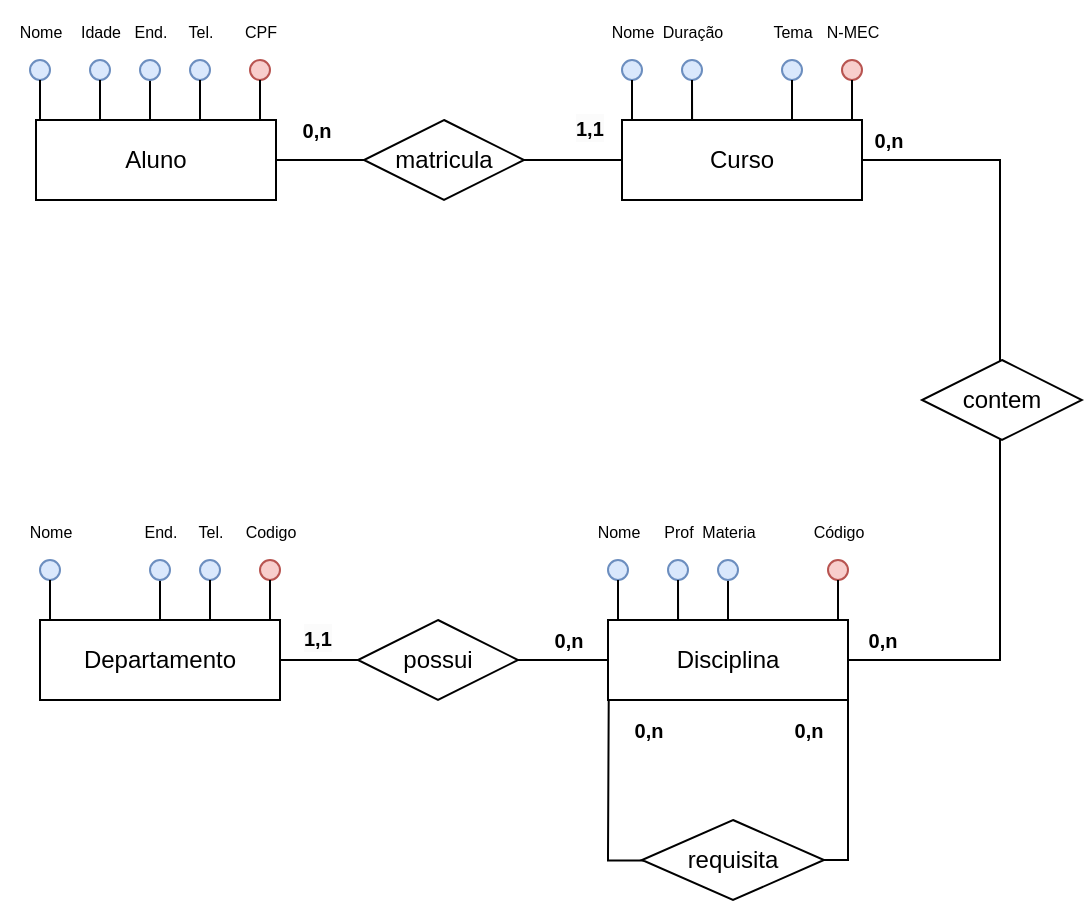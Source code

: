 <mxfile version="24.0.5" type="device">
  <diagram name="Página-1" id="xhuxKMUbzUwI4tB9ox7t">
    <mxGraphModel dx="663" dy="361" grid="1" gridSize="10" guides="1" tooltips="1" connect="1" arrows="1" fold="1" page="1" pageScale="1" pageWidth="827" pageHeight="1169" math="0" shadow="0">
      <root>
        <mxCell id="0" />
        <mxCell id="1" parent="0" />
        <mxCell id="g7VYItSPCgf-Q1t-3pjP-21" style="edgeStyle=orthogonalEdgeStyle;rounded=0;orthogonalLoop=1;jettySize=auto;html=1;entryX=0;entryY=0.5;entryDx=0;entryDy=0;endArrow=none;endFill=0;" edge="1" parent="1" source="Wooe7v1hkpALqK79m0Qg-2" target="Wooe7v1hkpALqK79m0Qg-72">
          <mxGeometry relative="1" as="geometry">
            <mxPoint x="280" y="330" as="targetPoint" />
          </mxGeometry>
        </mxCell>
        <mxCell id="Wooe7v1hkpALqK79m0Qg-2" value="Aluno" style="rounded=0;whiteSpace=wrap;html=1;" parent="1" vertex="1">
          <mxGeometry x="118" y="310" width="120" height="40" as="geometry" />
        </mxCell>
        <mxCell id="Wooe7v1hkpALqK79m0Qg-3" value="" style="ellipse;whiteSpace=wrap;html=1;aspect=fixed;fillColor=#dae8fc;strokeColor=#6c8ebf;" parent="1" vertex="1">
          <mxGeometry x="115" y="280" width="10" height="10" as="geometry" />
        </mxCell>
        <mxCell id="Wooe7v1hkpALqK79m0Qg-4" value="" style="ellipse;whiteSpace=wrap;html=1;aspect=fixed;fillColor=#dae8fc;strokeColor=#6c8ebf;" parent="1" vertex="1">
          <mxGeometry x="145" y="280" width="10" height="10" as="geometry" />
        </mxCell>
        <mxCell id="Wooe7v1hkpALqK79m0Qg-5" value="" style="ellipse;whiteSpace=wrap;html=1;aspect=fixed;fillColor=#dae8fc;strokeColor=#6c8ebf;" parent="1" vertex="1">
          <mxGeometry x="195" y="280" width="10" height="10" as="geometry" />
        </mxCell>
        <mxCell id="Wooe7v1hkpALqK79m0Qg-6" value="" style="ellipse;whiteSpace=wrap;html=1;aspect=fixed;fillColor=#f8cecc;strokeColor=#b85450;" parent="1" vertex="1">
          <mxGeometry x="225" y="280" width="10" height="10" as="geometry" />
        </mxCell>
        <mxCell id="Wooe7v1hkpALqK79m0Qg-7" style="edgeStyle=orthogonalEdgeStyle;rounded=0;orthogonalLoop=1;jettySize=auto;html=1;entryX=0.5;entryY=0;entryDx=0;entryDy=0;endArrow=none;endFill=0;" parent="1" source="Wooe7v1hkpALqK79m0Qg-8" target="Wooe7v1hkpALqK79m0Qg-2" edge="1">
          <mxGeometry relative="1" as="geometry" />
        </mxCell>
        <mxCell id="Wooe7v1hkpALqK79m0Qg-8" value="" style="ellipse;whiteSpace=wrap;html=1;aspect=fixed;fillColor=#dae8fc;strokeColor=#6c8ebf;" parent="1" vertex="1">
          <mxGeometry x="170" y="280" width="10" height="10" as="geometry" />
        </mxCell>
        <mxCell id="Wooe7v1hkpALqK79m0Qg-9" style="edgeStyle=orthogonalEdgeStyle;rounded=0;orthogonalLoop=1;jettySize=auto;html=1;endArrow=none;endFill=0;" parent="1" source="Wooe7v1hkpALqK79m0Qg-5" edge="1">
          <mxGeometry relative="1" as="geometry">
            <mxPoint x="200" y="310" as="targetPoint" />
          </mxGeometry>
        </mxCell>
        <mxCell id="Wooe7v1hkpALqK79m0Qg-10" style="edgeStyle=orthogonalEdgeStyle;rounded=0;orthogonalLoop=1;jettySize=auto;html=1;entryX=0.953;entryY=-0.001;entryDx=0;entryDy=0;entryPerimeter=0;endArrow=none;endFill=0;" parent="1" source="Wooe7v1hkpALqK79m0Qg-6" target="Wooe7v1hkpALqK79m0Qg-2" edge="1">
          <mxGeometry relative="1" as="geometry" />
        </mxCell>
        <mxCell id="Wooe7v1hkpALqK79m0Qg-11" style="edgeStyle=orthogonalEdgeStyle;rounded=0;orthogonalLoop=1;jettySize=auto;html=1;entryX=0.292;entryY=0;entryDx=0;entryDy=0;entryPerimeter=0;endArrow=none;endFill=0;" parent="1" source="Wooe7v1hkpALqK79m0Qg-4" target="Wooe7v1hkpALqK79m0Qg-2" edge="1">
          <mxGeometry relative="1" as="geometry" />
        </mxCell>
        <mxCell id="Wooe7v1hkpALqK79m0Qg-12" style="edgeStyle=orthogonalEdgeStyle;rounded=0;orthogonalLoop=1;jettySize=auto;html=1;entryX=0.049;entryY=-0.015;entryDx=0;entryDy=0;entryPerimeter=0;endArrow=none;endFill=0;" parent="1" source="Wooe7v1hkpALqK79m0Qg-3" target="Wooe7v1hkpALqK79m0Qg-2" edge="1">
          <mxGeometry relative="1" as="geometry" />
        </mxCell>
        <mxCell id="Wooe7v1hkpALqK79m0Qg-13" value="&lt;font style=&quot;font-size: 8px;&quot;&gt;Nome&lt;/font&gt;" style="text;html=1;align=center;verticalAlign=middle;resizable=0;points=[];autosize=1;strokeColor=none;fillColor=none;" parent="1" vertex="1">
          <mxGeometry x="100" y="250" width="40" height="30" as="geometry" />
        </mxCell>
        <mxCell id="Wooe7v1hkpALqK79m0Qg-14" value="&lt;font style=&quot;font-size: 8px;&quot;&gt;Idade&lt;/font&gt;" style="text;html=1;align=center;verticalAlign=middle;resizable=0;points=[];autosize=1;strokeColor=none;fillColor=none;" parent="1" vertex="1">
          <mxGeometry x="130" y="250" width="40" height="30" as="geometry" />
        </mxCell>
        <mxCell id="Wooe7v1hkpALqK79m0Qg-15" value="&lt;span style=&quot;font-size: 8px;&quot;&gt;End.&lt;/span&gt;" style="text;html=1;align=center;verticalAlign=middle;resizable=0;points=[];autosize=1;strokeColor=none;fillColor=none;" parent="1" vertex="1">
          <mxGeometry x="155" y="250" width="40" height="30" as="geometry" />
        </mxCell>
        <mxCell id="Wooe7v1hkpALqK79m0Qg-16" value="&lt;span style=&quot;font-size: 8px;&quot;&gt;Tel.&lt;/span&gt;" style="text;html=1;align=center;verticalAlign=middle;resizable=0;points=[];autosize=1;strokeColor=none;fillColor=none;" parent="1" vertex="1">
          <mxGeometry x="180" y="250" width="40" height="30" as="geometry" />
        </mxCell>
        <mxCell id="Wooe7v1hkpALqK79m0Qg-18" value="&lt;span style=&quot;font-size: 8px;&quot;&gt;CPF&lt;/span&gt;" style="text;html=1;align=center;verticalAlign=middle;resizable=0;points=[];autosize=1;strokeColor=none;fillColor=none;" parent="1" vertex="1">
          <mxGeometry x="210" y="250" width="40" height="30" as="geometry" />
        </mxCell>
        <mxCell id="Wooe7v1hkpALqK79m0Qg-20" value="Departamento" style="rounded=0;whiteSpace=wrap;html=1;" parent="1" vertex="1">
          <mxGeometry x="120" y="560" width="120" height="40" as="geometry" />
        </mxCell>
        <mxCell id="Wooe7v1hkpALqK79m0Qg-21" value="" style="ellipse;whiteSpace=wrap;html=1;aspect=fixed;fillColor=#dae8fc;strokeColor=#6c8ebf;" parent="1" vertex="1">
          <mxGeometry x="120" y="530" width="10" height="10" as="geometry" />
        </mxCell>
        <mxCell id="Wooe7v1hkpALqK79m0Qg-23" value="" style="ellipse;whiteSpace=wrap;html=1;aspect=fixed;fillColor=#dae8fc;strokeColor=#6c8ebf;" parent="1" vertex="1">
          <mxGeometry x="200" y="530" width="10" height="10" as="geometry" />
        </mxCell>
        <mxCell id="Wooe7v1hkpALqK79m0Qg-24" value="" style="ellipse;whiteSpace=wrap;html=1;aspect=fixed;fillColor=#f8cecc;strokeColor=#b85450;" parent="1" vertex="1">
          <mxGeometry x="230" y="530" width="10" height="10" as="geometry" />
        </mxCell>
        <mxCell id="Wooe7v1hkpALqK79m0Qg-25" style="edgeStyle=orthogonalEdgeStyle;rounded=0;orthogonalLoop=1;jettySize=auto;html=1;entryX=0.5;entryY=0;entryDx=0;entryDy=0;endArrow=none;endFill=0;" parent="1" source="Wooe7v1hkpALqK79m0Qg-26" target="Wooe7v1hkpALqK79m0Qg-20" edge="1">
          <mxGeometry relative="1" as="geometry" />
        </mxCell>
        <mxCell id="Wooe7v1hkpALqK79m0Qg-26" value="" style="ellipse;whiteSpace=wrap;html=1;aspect=fixed;fillColor=#dae8fc;strokeColor=#6c8ebf;" parent="1" vertex="1">
          <mxGeometry x="175" y="530" width="10" height="10" as="geometry" />
        </mxCell>
        <mxCell id="Wooe7v1hkpALqK79m0Qg-27" style="edgeStyle=orthogonalEdgeStyle;rounded=0;orthogonalLoop=1;jettySize=auto;html=1;endArrow=none;endFill=0;" parent="1" source="Wooe7v1hkpALqK79m0Qg-23" edge="1">
          <mxGeometry relative="1" as="geometry">
            <mxPoint x="205" y="560" as="targetPoint" />
          </mxGeometry>
        </mxCell>
        <mxCell id="Wooe7v1hkpALqK79m0Qg-28" style="edgeStyle=orthogonalEdgeStyle;rounded=0;orthogonalLoop=1;jettySize=auto;html=1;entryX=0.953;entryY=-0.001;entryDx=0;entryDy=0;entryPerimeter=0;endArrow=none;endFill=0;" parent="1" source="Wooe7v1hkpALqK79m0Qg-24" target="Wooe7v1hkpALqK79m0Qg-20" edge="1">
          <mxGeometry relative="1" as="geometry" />
        </mxCell>
        <mxCell id="Wooe7v1hkpALqK79m0Qg-30" style="edgeStyle=orthogonalEdgeStyle;rounded=0;orthogonalLoop=1;jettySize=auto;html=1;entryX=0.049;entryY=-0.015;entryDx=0;entryDy=0;entryPerimeter=0;endArrow=none;endFill=0;" parent="1" source="Wooe7v1hkpALqK79m0Qg-21" target="Wooe7v1hkpALqK79m0Qg-20" edge="1">
          <mxGeometry relative="1" as="geometry" />
        </mxCell>
        <mxCell id="Wooe7v1hkpALqK79m0Qg-31" value="&lt;font style=&quot;font-size: 8px;&quot;&gt;Nome&lt;/font&gt;" style="text;html=1;align=center;verticalAlign=middle;resizable=0;points=[];autosize=1;strokeColor=none;fillColor=none;" parent="1" vertex="1">
          <mxGeometry x="105" y="500" width="40" height="30" as="geometry" />
        </mxCell>
        <mxCell id="Wooe7v1hkpALqK79m0Qg-33" value="&lt;span style=&quot;font-size: 8px;&quot;&gt;End.&lt;/span&gt;" style="text;html=1;align=center;verticalAlign=middle;resizable=0;points=[];autosize=1;strokeColor=none;fillColor=none;" parent="1" vertex="1">
          <mxGeometry x="160" y="500" width="40" height="30" as="geometry" />
        </mxCell>
        <mxCell id="Wooe7v1hkpALqK79m0Qg-34" value="&lt;span style=&quot;font-size: 8px;&quot;&gt;Tel.&lt;/span&gt;" style="text;html=1;align=center;verticalAlign=middle;resizable=0;points=[];autosize=1;strokeColor=none;fillColor=none;" parent="1" vertex="1">
          <mxGeometry x="185" y="500" width="40" height="30" as="geometry" />
        </mxCell>
        <mxCell id="Wooe7v1hkpALqK79m0Qg-35" value="&lt;span style=&quot;font-size: 8px;&quot;&gt;Codigo&lt;/span&gt;" style="text;html=1;align=center;verticalAlign=middle;resizable=0;points=[];autosize=1;strokeColor=none;fillColor=none;" parent="1" vertex="1">
          <mxGeometry x="210" y="500" width="50" height="30" as="geometry" />
        </mxCell>
        <mxCell id="Wooe7v1hkpALqK79m0Qg-36" value="Curso" style="rounded=0;whiteSpace=wrap;html=1;" parent="1" vertex="1">
          <mxGeometry x="411" y="310" width="120" height="40" as="geometry" />
        </mxCell>
        <mxCell id="Wooe7v1hkpALqK79m0Qg-37" value="" style="ellipse;whiteSpace=wrap;html=1;aspect=fixed;fillColor=#dae8fc;strokeColor=#6c8ebf;" parent="1" vertex="1">
          <mxGeometry x="411" y="280" width="10" height="10" as="geometry" />
        </mxCell>
        <mxCell id="Wooe7v1hkpALqK79m0Qg-38" value="" style="ellipse;whiteSpace=wrap;html=1;aspect=fixed;fillColor=#dae8fc;strokeColor=#6c8ebf;" parent="1" vertex="1">
          <mxGeometry x="441" y="280" width="10" height="10" as="geometry" />
        </mxCell>
        <mxCell id="Wooe7v1hkpALqK79m0Qg-39" value="" style="ellipse;whiteSpace=wrap;html=1;aspect=fixed;fillColor=#dae8fc;strokeColor=#6c8ebf;" parent="1" vertex="1">
          <mxGeometry x="491" y="280" width="10" height="10" as="geometry" />
        </mxCell>
        <mxCell id="Wooe7v1hkpALqK79m0Qg-40" value="" style="ellipse;whiteSpace=wrap;html=1;aspect=fixed;fillColor=#f8cecc;strokeColor=#b85450;" parent="1" vertex="1">
          <mxGeometry x="521" y="280" width="10" height="10" as="geometry" />
        </mxCell>
        <mxCell id="Wooe7v1hkpALqK79m0Qg-43" style="edgeStyle=orthogonalEdgeStyle;rounded=0;orthogonalLoop=1;jettySize=auto;html=1;endArrow=none;endFill=0;" parent="1" source="Wooe7v1hkpALqK79m0Qg-39" edge="1">
          <mxGeometry relative="1" as="geometry">
            <mxPoint x="496" y="310" as="targetPoint" />
          </mxGeometry>
        </mxCell>
        <mxCell id="Wooe7v1hkpALqK79m0Qg-44" style="edgeStyle=orthogonalEdgeStyle;rounded=0;orthogonalLoop=1;jettySize=auto;html=1;entryX=0.953;entryY=-0.001;entryDx=0;entryDy=0;entryPerimeter=0;endArrow=none;endFill=0;" parent="1" source="Wooe7v1hkpALqK79m0Qg-40" target="Wooe7v1hkpALqK79m0Qg-36" edge="1">
          <mxGeometry relative="1" as="geometry" />
        </mxCell>
        <mxCell id="Wooe7v1hkpALqK79m0Qg-45" style="edgeStyle=orthogonalEdgeStyle;rounded=0;orthogonalLoop=1;jettySize=auto;html=1;entryX=0.292;entryY=0;entryDx=0;entryDy=0;entryPerimeter=0;endArrow=none;endFill=0;" parent="1" source="Wooe7v1hkpALqK79m0Qg-38" target="Wooe7v1hkpALqK79m0Qg-36" edge="1">
          <mxGeometry relative="1" as="geometry" />
        </mxCell>
        <mxCell id="Wooe7v1hkpALqK79m0Qg-46" style="edgeStyle=orthogonalEdgeStyle;rounded=0;orthogonalLoop=1;jettySize=auto;html=1;entryX=0.049;entryY=-0.015;entryDx=0;entryDy=0;entryPerimeter=0;endArrow=none;endFill=0;" parent="1" source="Wooe7v1hkpALqK79m0Qg-37" target="Wooe7v1hkpALqK79m0Qg-36" edge="1">
          <mxGeometry relative="1" as="geometry" />
        </mxCell>
        <mxCell id="Wooe7v1hkpALqK79m0Qg-47" value="&lt;font style=&quot;font-size: 8px;&quot;&gt;Nome&lt;/font&gt;" style="text;html=1;align=center;verticalAlign=middle;resizable=0;points=[];autosize=1;strokeColor=none;fillColor=none;" parent="1" vertex="1">
          <mxGeometry x="396" y="250" width="40" height="30" as="geometry" />
        </mxCell>
        <mxCell id="Wooe7v1hkpALqK79m0Qg-48" value="&lt;font style=&quot;font-size: 8px;&quot;&gt;Duração&lt;/font&gt;" style="text;html=1;align=center;verticalAlign=middle;resizable=0;points=[];autosize=1;strokeColor=none;fillColor=none;" parent="1" vertex="1">
          <mxGeometry x="421" y="250" width="50" height="30" as="geometry" />
        </mxCell>
        <mxCell id="Wooe7v1hkpALqK79m0Qg-50" value="&lt;span style=&quot;font-size: 8px;&quot;&gt;Tema&lt;/span&gt;" style="text;html=1;align=center;verticalAlign=middle;resizable=0;points=[];autosize=1;strokeColor=none;fillColor=none;" parent="1" vertex="1">
          <mxGeometry x="476" y="250" width="40" height="30" as="geometry" />
        </mxCell>
        <mxCell id="Wooe7v1hkpALqK79m0Qg-51" value="&lt;span style=&quot;font-size: 8px;&quot;&gt;N-MEC&lt;/span&gt;" style="text;html=1;align=center;verticalAlign=middle;resizable=0;points=[];autosize=1;strokeColor=none;fillColor=none;" parent="1" vertex="1">
          <mxGeometry x="501" y="250" width="50" height="30" as="geometry" />
        </mxCell>
        <mxCell id="Wooe7v1hkpALqK79m0Qg-52" value="Disciplina" style="rounded=0;whiteSpace=wrap;html=1;" parent="1" vertex="1">
          <mxGeometry x="404" y="560" width="120" height="40" as="geometry" />
        </mxCell>
        <mxCell id="Wooe7v1hkpALqK79m0Qg-53" value="" style="ellipse;whiteSpace=wrap;html=1;aspect=fixed;fillColor=#dae8fc;strokeColor=#6c8ebf;" parent="1" vertex="1">
          <mxGeometry x="404" y="530" width="10" height="10" as="geometry" />
        </mxCell>
        <mxCell id="Wooe7v1hkpALqK79m0Qg-54" value="" style="ellipse;whiteSpace=wrap;html=1;aspect=fixed;fillColor=#dae8fc;strokeColor=#6c8ebf;" parent="1" vertex="1">
          <mxGeometry x="434" y="530" width="10" height="10" as="geometry" />
        </mxCell>
        <mxCell id="Wooe7v1hkpALqK79m0Qg-56" value="" style="ellipse;whiteSpace=wrap;html=1;aspect=fixed;fillColor=#f8cecc;strokeColor=#b85450;" parent="1" vertex="1">
          <mxGeometry x="514" y="530" width="10" height="10" as="geometry" />
        </mxCell>
        <mxCell id="Wooe7v1hkpALqK79m0Qg-57" style="edgeStyle=orthogonalEdgeStyle;rounded=0;orthogonalLoop=1;jettySize=auto;html=1;entryX=0.5;entryY=0;entryDx=0;entryDy=0;endArrow=none;endFill=0;" parent="1" source="Wooe7v1hkpALqK79m0Qg-58" target="Wooe7v1hkpALqK79m0Qg-52" edge="1">
          <mxGeometry relative="1" as="geometry" />
        </mxCell>
        <mxCell id="Wooe7v1hkpALqK79m0Qg-58" value="" style="ellipse;whiteSpace=wrap;html=1;aspect=fixed;fillColor=#dae8fc;strokeColor=#6c8ebf;" parent="1" vertex="1">
          <mxGeometry x="459" y="530" width="10" height="10" as="geometry" />
        </mxCell>
        <mxCell id="Wooe7v1hkpALqK79m0Qg-60" style="edgeStyle=orthogonalEdgeStyle;rounded=0;orthogonalLoop=1;jettySize=auto;html=1;entryX=0.953;entryY=-0.001;entryDx=0;entryDy=0;entryPerimeter=0;endArrow=none;endFill=0;" parent="1" source="Wooe7v1hkpALqK79m0Qg-56" target="Wooe7v1hkpALqK79m0Qg-52" edge="1">
          <mxGeometry relative="1" as="geometry" />
        </mxCell>
        <mxCell id="Wooe7v1hkpALqK79m0Qg-61" style="edgeStyle=orthogonalEdgeStyle;rounded=0;orthogonalLoop=1;jettySize=auto;html=1;entryX=0.292;entryY=0;entryDx=0;entryDy=0;entryPerimeter=0;endArrow=none;endFill=0;" parent="1" source="Wooe7v1hkpALqK79m0Qg-54" target="Wooe7v1hkpALqK79m0Qg-52" edge="1">
          <mxGeometry relative="1" as="geometry" />
        </mxCell>
        <mxCell id="Wooe7v1hkpALqK79m0Qg-62" style="edgeStyle=orthogonalEdgeStyle;rounded=0;orthogonalLoop=1;jettySize=auto;html=1;entryX=0.049;entryY=-0.015;entryDx=0;entryDy=0;entryPerimeter=0;endArrow=none;endFill=0;" parent="1" source="Wooe7v1hkpALqK79m0Qg-53" target="Wooe7v1hkpALqK79m0Qg-52" edge="1">
          <mxGeometry relative="1" as="geometry" />
        </mxCell>
        <mxCell id="Wooe7v1hkpALqK79m0Qg-63" value="&lt;font style=&quot;font-size: 8px;&quot;&gt;Nome&lt;/font&gt;" style="text;html=1;align=center;verticalAlign=middle;resizable=0;points=[];autosize=1;strokeColor=none;fillColor=none;" parent="1" vertex="1">
          <mxGeometry x="389" y="500" width="40" height="30" as="geometry" />
        </mxCell>
        <mxCell id="Wooe7v1hkpALqK79m0Qg-64" value="&lt;font style=&quot;font-size: 8px;&quot;&gt;Prof&lt;/font&gt;" style="text;html=1;align=center;verticalAlign=middle;resizable=0;points=[];autosize=1;strokeColor=none;fillColor=none;" parent="1" vertex="1">
          <mxGeometry x="419" y="500" width="40" height="30" as="geometry" />
        </mxCell>
        <mxCell id="Wooe7v1hkpALqK79m0Qg-65" value="&lt;span style=&quot;font-size: 8px;&quot;&gt;Materia&lt;/span&gt;" style="text;html=1;align=center;verticalAlign=middle;resizable=0;points=[];autosize=1;strokeColor=none;fillColor=none;" parent="1" vertex="1">
          <mxGeometry x="439" y="500" width="50" height="30" as="geometry" />
        </mxCell>
        <mxCell id="Wooe7v1hkpALqK79m0Qg-67" value="&lt;span style=&quot;font-size: 8px;&quot;&gt;Código&lt;/span&gt;" style="text;html=1;align=center;verticalAlign=middle;resizable=0;points=[];autosize=1;strokeColor=none;fillColor=none;" parent="1" vertex="1">
          <mxGeometry x="494" y="500" width="50" height="30" as="geometry" />
        </mxCell>
        <mxCell id="Wooe7v1hkpALqK79m0Qg-70" style="edgeStyle=orthogonalEdgeStyle;rounded=0;orthogonalLoop=1;jettySize=auto;html=1;entryX=0;entryY=0.5;entryDx=0;entryDy=0;endArrow=none;endFill=0;" parent="1" source="Wooe7v1hkpALqK79m0Qg-68" target="Wooe7v1hkpALqK79m0Qg-52" edge="1">
          <mxGeometry relative="1" as="geometry" />
        </mxCell>
        <mxCell id="Wooe7v1hkpALqK79m0Qg-68" value="possui" style="rhombus;whiteSpace=wrap;html=1;" parent="1" vertex="1">
          <mxGeometry x="279" y="560" width="80" height="40" as="geometry" />
        </mxCell>
        <mxCell id="Wooe7v1hkpALqK79m0Qg-69" style="edgeStyle=orthogonalEdgeStyle;rounded=0;orthogonalLoop=1;jettySize=auto;html=1;entryX=1;entryY=0.5;entryDx=0;entryDy=0;endArrow=none;endFill=0;" parent="1" source="Wooe7v1hkpALqK79m0Qg-68" target="Wooe7v1hkpALqK79m0Qg-20" edge="1">
          <mxGeometry relative="1" as="geometry" />
        </mxCell>
        <mxCell id="Wooe7v1hkpALqK79m0Qg-71" style="edgeStyle=orthogonalEdgeStyle;rounded=0;orthogonalLoop=1;jettySize=auto;html=1;endArrow=none;endFill=0;" parent="1" source="Wooe7v1hkpALqK79m0Qg-72" target="Wooe7v1hkpALqK79m0Qg-36" edge="1">
          <mxGeometry relative="1" as="geometry">
            <mxPoint x="391" y="330" as="targetPoint" />
          </mxGeometry>
        </mxCell>
        <mxCell id="Wooe7v1hkpALqK79m0Qg-72" value="matricula" style="rhombus;whiteSpace=wrap;html=1;" parent="1" vertex="1">
          <mxGeometry x="282" y="310" width="80" height="40" as="geometry" />
        </mxCell>
        <mxCell id="g7VYItSPCgf-Q1t-3pjP-1" value="&lt;b&gt;&lt;font style=&quot;font-size: 10px;&quot;&gt;0,n&lt;/font&gt;&lt;/b&gt;" style="text;html=1;align=center;verticalAlign=middle;resizable=0;points=[];autosize=1;strokeColor=none;fillColor=none;" vertex="1" parent="1">
          <mxGeometry x="364" y="555" width="40" height="30" as="geometry" />
        </mxCell>
        <mxCell id="g7VYItSPCgf-Q1t-3pjP-2" value="&lt;b style=&quot;color: rgb(0, 0, 0); font-family: Helvetica; font-size: 12px; font-style: normal; font-variant-ligatures: normal; font-variant-caps: normal; letter-spacing: normal; orphans: 2; text-align: center; text-indent: 0px; text-transform: none; widows: 2; word-spacing: 0px; -webkit-text-stroke-width: 0px; white-space: nowrap; background-color: rgb(251, 251, 251); text-decoration-thickness: initial; text-decoration-style: initial; text-decoration-color: initial;&quot;&gt;&lt;font style=&quot;font-size: 10px;&quot;&gt;1,1&lt;/font&gt;&lt;/b&gt;" style="text;whiteSpace=wrap;html=1;" vertex="1" parent="1">
          <mxGeometry x="250" y="555" width="50" height="40" as="geometry" />
        </mxCell>
        <mxCell id="g7VYItSPCgf-Q1t-3pjP-3" value="&lt;b style=&quot;color: rgb(0, 0, 0); font-family: Helvetica; font-size: 12px; font-style: normal; font-variant-ligatures: normal; font-variant-caps: normal; letter-spacing: normal; orphans: 2; text-align: center; text-indent: 0px; text-transform: none; widows: 2; word-spacing: 0px; -webkit-text-stroke-width: 0px; white-space: nowrap; background-color: rgb(251, 251, 251); text-decoration-thickness: initial; text-decoration-style: initial; text-decoration-color: initial;&quot;&gt;&lt;font style=&quot;font-size: 10px;&quot;&gt;1,1&lt;/font&gt;&lt;/b&gt;" style="text;whiteSpace=wrap;html=1;" vertex="1" parent="1">
          <mxGeometry x="386" y="300" width="50" height="40" as="geometry" />
        </mxCell>
        <mxCell id="g7VYItSPCgf-Q1t-3pjP-5" value="&lt;b&gt;&lt;font style=&quot;font-size: 10px;&quot;&gt;0,n&lt;/font&gt;&lt;/b&gt;" style="text;html=1;align=center;verticalAlign=middle;resizable=0;points=[];autosize=1;strokeColor=none;fillColor=none;" vertex="1" parent="1">
          <mxGeometry x="238" y="300" width="40" height="30" as="geometry" />
        </mxCell>
        <mxCell id="g7VYItSPCgf-Q1t-3pjP-11" style="edgeStyle=orthogonalEdgeStyle;rounded=0;orthogonalLoop=1;jettySize=auto;html=1;entryX=1;entryY=0.5;entryDx=0;entryDy=0;endArrow=none;endFill=0;" edge="1" parent="1" source="g7VYItSPCgf-Q1t-3pjP-6" target="Wooe7v1hkpALqK79m0Qg-36">
          <mxGeometry relative="1" as="geometry">
            <mxPoint x="600" y="320" as="targetPoint" />
            <Array as="points">
              <mxPoint x="600" y="330" />
            </Array>
          </mxGeometry>
        </mxCell>
        <mxCell id="g7VYItSPCgf-Q1t-3pjP-12" style="edgeStyle=orthogonalEdgeStyle;rounded=0;orthogonalLoop=1;jettySize=auto;html=1;entryX=1;entryY=0.5;entryDx=0;entryDy=0;endArrow=none;endFill=0;" edge="1" parent="1" source="g7VYItSPCgf-Q1t-3pjP-6" target="Wooe7v1hkpALqK79m0Qg-52">
          <mxGeometry relative="1" as="geometry">
            <mxPoint x="580" y="580" as="targetPoint" />
            <Array as="points">
              <mxPoint x="600" y="580" />
            </Array>
          </mxGeometry>
        </mxCell>
        <mxCell id="g7VYItSPCgf-Q1t-3pjP-6" value="contem" style="rhombus;whiteSpace=wrap;html=1;" vertex="1" parent="1">
          <mxGeometry x="561" y="430" width="80" height="40" as="geometry" />
        </mxCell>
        <mxCell id="g7VYItSPCgf-Q1t-3pjP-13" value="&lt;b&gt;&lt;font style=&quot;font-size: 10px;&quot;&gt;0,n&lt;/font&gt;&lt;/b&gt;" style="text;html=1;align=center;verticalAlign=middle;resizable=0;points=[];autosize=1;strokeColor=none;fillColor=none;" vertex="1" parent="1">
          <mxGeometry x="524" y="305" width="40" height="30" as="geometry" />
        </mxCell>
        <mxCell id="g7VYItSPCgf-Q1t-3pjP-14" value="&lt;b&gt;&lt;font style=&quot;font-size: 10px;&quot;&gt;0,n&lt;/font&gt;&lt;/b&gt;" style="text;html=1;align=center;verticalAlign=middle;resizable=0;points=[];autosize=1;strokeColor=none;fillColor=none;" vertex="1" parent="1">
          <mxGeometry x="521" y="555" width="40" height="30" as="geometry" />
        </mxCell>
        <mxCell id="g7VYItSPCgf-Q1t-3pjP-16" style="edgeStyle=orthogonalEdgeStyle;rounded=0;orthogonalLoop=1;jettySize=auto;html=1;entryX=0.053;entryY=1.058;entryDx=0;entryDy=0;entryPerimeter=0;exitX=0.024;exitY=0.507;exitDx=0;exitDy=0;exitPerimeter=0;endArrow=none;endFill=0;" edge="1" parent="1" source="g7VYItSPCgf-Q1t-3pjP-15">
          <mxGeometry relative="1" as="geometry">
            <mxPoint x="404.36" y="600.0" as="targetPoint" />
            <mxPoint x="420" y="677.68" as="sourcePoint" />
            <Array as="points">
              <mxPoint x="404" y="680" />
              <mxPoint x="404" y="678" />
              <mxPoint x="404" y="678" />
            </Array>
          </mxGeometry>
        </mxCell>
        <mxCell id="g7VYItSPCgf-Q1t-3pjP-17" style="edgeStyle=orthogonalEdgeStyle;rounded=0;orthogonalLoop=1;jettySize=auto;html=1;exitX=1;exitY=0.5;exitDx=0;exitDy=0;entryX=1;entryY=1;entryDx=0;entryDy=0;endArrow=none;endFill=0;" edge="1" parent="1" source="g7VYItSPCgf-Q1t-3pjP-15" target="Wooe7v1hkpALqK79m0Qg-52">
          <mxGeometry relative="1" as="geometry">
            <mxPoint x="520" y="679.952" as="targetPoint" />
            <Array as="points">
              <mxPoint x="524" y="680" />
            </Array>
          </mxGeometry>
        </mxCell>
        <mxCell id="g7VYItSPCgf-Q1t-3pjP-15" value="requisita" style="rhombus;whiteSpace=wrap;html=1;" vertex="1" parent="1">
          <mxGeometry x="421" y="660" width="91" height="40" as="geometry" />
        </mxCell>
        <mxCell id="g7VYItSPCgf-Q1t-3pjP-18" value="&lt;b&gt;&lt;font style=&quot;font-size: 10px;&quot;&gt;0,n&lt;/font&gt;&lt;/b&gt;" style="text;html=1;align=center;verticalAlign=middle;resizable=0;points=[];autosize=1;strokeColor=none;fillColor=none;" vertex="1" parent="1">
          <mxGeometry x="484" y="600" width="40" height="30" as="geometry" />
        </mxCell>
        <mxCell id="g7VYItSPCgf-Q1t-3pjP-19" value="&lt;b&gt;&lt;font style=&quot;font-size: 10px;&quot;&gt;0,n&lt;/font&gt;&lt;/b&gt;" style="text;html=1;align=center;verticalAlign=middle;resizable=0;points=[];autosize=1;strokeColor=none;fillColor=none;" vertex="1" parent="1">
          <mxGeometry x="404" y="600" width="40" height="30" as="geometry" />
        </mxCell>
      </root>
    </mxGraphModel>
  </diagram>
</mxfile>
